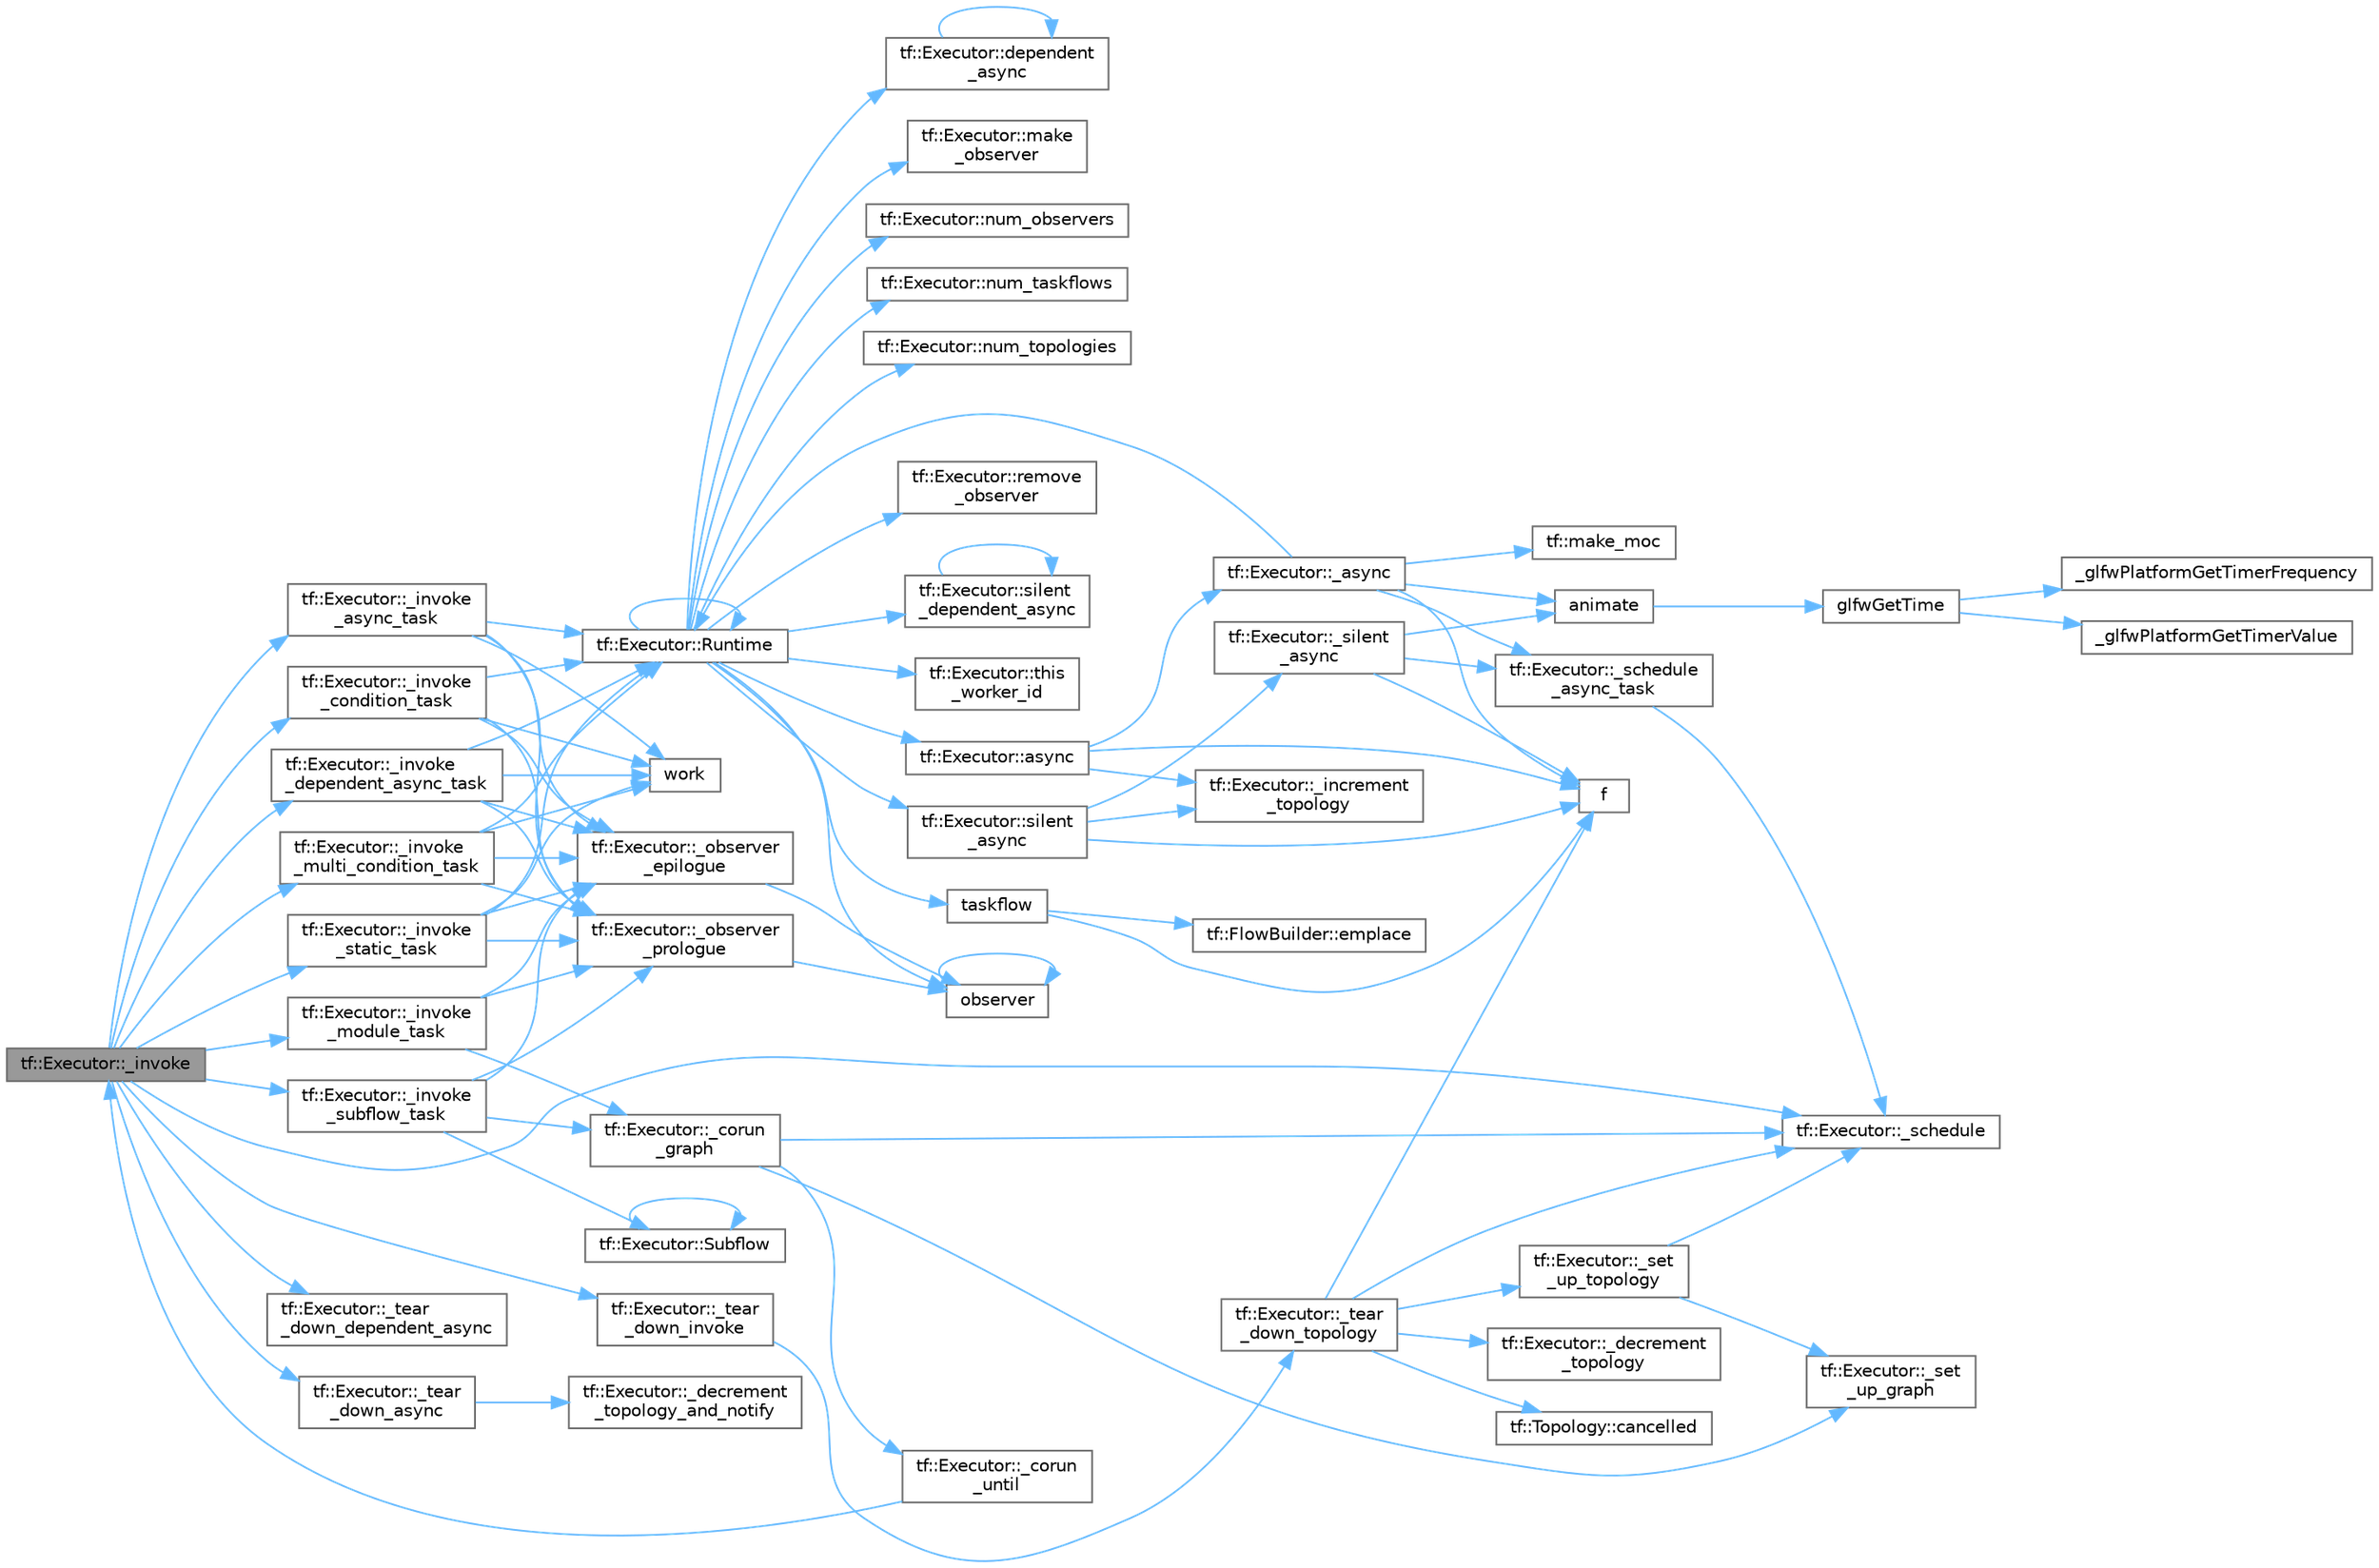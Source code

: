 digraph "tf::Executor::_invoke"
{
 // LATEX_PDF_SIZE
  bgcolor="transparent";
  edge [fontname=Helvetica,fontsize=10,labelfontname=Helvetica,labelfontsize=10];
  node [fontname=Helvetica,fontsize=10,shape=box,height=0.2,width=0.4];
  rankdir="LR";
  Node1 [id="Node000001",label="tf::Executor::_invoke",height=0.2,width=0.4,color="gray40", fillcolor="grey60", style="filled", fontcolor="black",tooltip=" "];
  Node1 -> Node2 [id="edge1_Node000001_Node000002",color="steelblue1",style="solid",tooltip=" "];
  Node2 [id="Node000002",label="tf::Executor::_invoke\l_async_task",height=0.2,width=0.4,color="grey40", fillcolor="white", style="filled",URL="$classtf_1_1_executor.html#a1d1b9bf8ed24dffff65d860ef1627ef3",tooltip=" "];
  Node2 -> Node3 [id="edge2_Node000002_Node000003",color="steelblue1",style="solid",tooltip=" "];
  Node3 [id="Node000003",label="tf::Executor::_observer\l_epilogue",height=0.2,width=0.4,color="grey40", fillcolor="white", style="filled",URL="$classtf_1_1_executor.html#a9cd8c1a72af4477bc0f9575b68ffb16a",tooltip=" "];
  Node3 -> Node4 [id="edge3_Node000003_Node000004",color="steelblue1",style="solid",tooltip=" "];
  Node4 [id="Node000004",label="observer",height=0.2,width=0.4,color="grey40", fillcolor="white", style="filled",URL="$test__basics_8cpp.html#ae362ef40752341c76d5edd1d99e46918",tooltip=" "];
  Node4 -> Node4 [id="edge4_Node000004_Node000004",color="steelblue1",style="solid",tooltip=" "];
  Node2 -> Node5 [id="edge5_Node000002_Node000005",color="steelblue1",style="solid",tooltip=" "];
  Node5 [id="Node000005",label="tf::Executor::_observer\l_prologue",height=0.2,width=0.4,color="grey40", fillcolor="white", style="filled",URL="$classtf_1_1_executor.html#ae023614977a19def9e04cf7212eab65b",tooltip=" "];
  Node5 -> Node4 [id="edge6_Node000005_Node000004",color="steelblue1",style="solid",tooltip=" "];
  Node2 -> Node6 [id="edge7_Node000002_Node000006",color="steelblue1",style="solid",tooltip=" "];
  Node6 [id="Node000006",label="tf::Executor::Runtime",height=0.2,width=0.4,color="grey40", fillcolor="white", style="filled",URL="$classtf_1_1_executor.html#a5b17fd70021887be0e396dd96f9dd5e3",tooltip=" "];
  Node6 -> Node7 [id="edge8_Node000006_Node000007",color="steelblue1",style="solid",tooltip=" "];
  Node7 [id="Node000007",label="tf::Executor::async",height=0.2,width=0.4,color="grey40", fillcolor="white", style="filled",URL="$classtf_1_1_executor.html#af960048056f7c6b5bc71f4f526f05df7",tooltip="creates a parameterized asynchronous task to run the given function"];
  Node7 -> Node8 [id="edge9_Node000007_Node000008",color="steelblue1",style="solid",tooltip=" "];
  Node8 [id="Node000008",label="tf::Executor::_async",height=0.2,width=0.4,color="grey40", fillcolor="white", style="filled",URL="$classtf_1_1_executor.html#ac568bd686aba3bedabe63b42c43d94a8",tooltip=" "];
  Node8 -> Node9 [id="edge10_Node000008_Node000009",color="steelblue1",style="solid",tooltip=" "];
  Node9 [id="Node000009",label="tf::Executor::_schedule\l_async_task",height=0.2,width=0.4,color="grey40", fillcolor="white", style="filled",URL="$classtf_1_1_executor.html#af5acda8c6e9a1564c9d665336ea091d0",tooltip=" "];
  Node9 -> Node10 [id="edge11_Node000009_Node000010",color="steelblue1",style="solid",tooltip=" "];
  Node10 [id="Node000010",label="tf::Executor::_schedule",height=0.2,width=0.4,color="grey40", fillcolor="white", style="filled",URL="$classtf_1_1_executor.html#ab8d98f12a62d10ad6cf1a4011a4d0034",tooltip=" "];
  Node8 -> Node11 [id="edge12_Node000008_Node000011",color="steelblue1",style="solid",tooltip=" "];
  Node11 [id="Node000011",label="animate",height=0.2,width=0.4,color="grey40", fillcolor="white", style="filled",URL="$gears_8c.html#af7a75874690301f56bcd3fa511ba39a8",tooltip=" "];
  Node11 -> Node12 [id="edge13_Node000011_Node000012",color="steelblue1",style="solid",tooltip=" "];
  Node12 [id="Node000012",label="glfwGetTime",height=0.2,width=0.4,color="grey40", fillcolor="white", style="filled",URL="$group__input.html#ga03d4a1039b8662c71eeb40beea8cb622",tooltip="Returns the GLFW time."];
  Node12 -> Node13 [id="edge14_Node000012_Node000013",color="steelblue1",style="solid",tooltip=" "];
  Node13 [id="Node000013",label="_glfwPlatformGetTimerFrequency",height=0.2,width=0.4,color="grey40", fillcolor="white", style="filled",URL="$posix__time_8c.html#ab3fe69b1eec5554114fe774623a15137",tooltip=" "];
  Node12 -> Node14 [id="edge15_Node000012_Node000014",color="steelblue1",style="solid",tooltip=" "];
  Node14 [id="Node000014",label="_glfwPlatformGetTimerValue",height=0.2,width=0.4,color="grey40", fillcolor="white", style="filled",URL="$posix__time_8c.html#a5ee7e09b380d3afdd3c2738b726a2a6e",tooltip=" "];
  Node8 -> Node15 [id="edge16_Node000008_Node000015",color="steelblue1",style="solid",tooltip=" "];
  Node15 [id="Node000015",label="f",height=0.2,width=0.4,color="grey40", fillcolor="white", style="filled",URL="$cxx11__tensor__map_8cpp.html#a7f507fea02198f6cb81c86640c7b1a4e",tooltip=" "];
  Node8 -> Node16 [id="edge17_Node000008_Node000016",color="steelblue1",style="solid",tooltip=" "];
  Node16 [id="Node000016",label="tf::make_moc",height=0.2,width=0.4,color="grey40", fillcolor="white", style="filled",URL="$namespacetf.html#a7ddc987133ce85bd85c883b9e113c71b",tooltip=" "];
  Node8 -> Node6 [id="edge18_Node000008_Node000006",color="steelblue1",style="solid",tooltip=" "];
  Node7 -> Node17 [id="edge19_Node000007_Node000017",color="steelblue1",style="solid",tooltip=" "];
  Node17 [id="Node000017",label="tf::Executor::_increment\l_topology",height=0.2,width=0.4,color="grey40", fillcolor="white", style="filled",URL="$classtf_1_1_executor.html#ab85dc42b3e9b18e4b975bd5e9a8c5e72",tooltip=" "];
  Node7 -> Node15 [id="edge20_Node000007_Node000015",color="steelblue1",style="solid",tooltip=" "];
  Node6 -> Node18 [id="edge21_Node000006_Node000018",color="steelblue1",style="solid",tooltip=" "];
  Node18 [id="Node000018",label="tf::Executor::dependent\l_async",height=0.2,width=0.4,color="grey40", fillcolor="white", style="filled",URL="$classtf_1_1_executor.html#aee02b63d3a91ad5ca5a1c0e71f3e128f",tooltip="runs the given function asynchronously when the given dependents finish"];
  Node18 -> Node18 [id="edge22_Node000018_Node000018",color="steelblue1",style="solid",tooltip=" "];
  Node6 -> Node19 [id="edge23_Node000006_Node000019",color="steelblue1",style="solid",tooltip=" "];
  Node19 [id="Node000019",label="tf::Executor::make\l_observer",height=0.2,width=0.4,color="grey40", fillcolor="white", style="filled",URL="$classtf_1_1_executor.html#aff77def96ae740d648dd84e571237c83",tooltip="constructs an observer to inspect the activities of worker threads"];
  Node6 -> Node20 [id="edge24_Node000006_Node000020",color="steelblue1",style="solid",tooltip=" "];
  Node20 [id="Node000020",label="tf::Executor::num_observers",height=0.2,width=0.4,color="grey40", fillcolor="white", style="filled",URL="$classtf_1_1_executor.html#affec621aae59d73fc188ef454008fda2",tooltip="queries the number of observers"];
  Node6 -> Node21 [id="edge25_Node000006_Node000021",color="steelblue1",style="solid",tooltip=" "];
  Node21 [id="Node000021",label="tf::Executor::num_taskflows",height=0.2,width=0.4,color="grey40", fillcolor="white", style="filled",URL="$classtf_1_1_executor.html#a5fb438dc0f7b9e1ae2fe3f240c82f174",tooltip="queries the number of running taskflows with moved ownership"];
  Node6 -> Node22 [id="edge26_Node000006_Node000022",color="steelblue1",style="solid",tooltip=" "];
  Node22 [id="Node000022",label="tf::Executor::num_topologies",height=0.2,width=0.4,color="grey40", fillcolor="white", style="filled",URL="$classtf_1_1_executor.html#a6d6c28ed58211e4c27a99571e5bf0b6c",tooltip="queries the number of running topologies at the time of this call"];
  Node6 -> Node4 [id="edge27_Node000006_Node000004",color="steelblue1",style="solid",tooltip=" "];
  Node6 -> Node23 [id="edge28_Node000006_Node000023",color="steelblue1",style="solid",tooltip=" "];
  Node23 [id="Node000023",label="tf::Executor::remove\l_observer",height=0.2,width=0.4,color="grey40", fillcolor="white", style="filled",URL="$classtf_1_1_executor.html#a31081f492c376f7b798de0e430534531",tooltip="removes an observer from the executor"];
  Node6 -> Node6 [id="edge29_Node000006_Node000006",color="steelblue1",style="solid",tooltip=" "];
  Node6 -> Node24 [id="edge30_Node000006_Node000024",color="steelblue1",style="solid",tooltip=" "];
  Node24 [id="Node000024",label="tf::Executor::silent\l_async",height=0.2,width=0.4,color="grey40", fillcolor="white", style="filled",URL="$classtf_1_1_executor.html#a0461cb2c459c9f9473c72af06af9c701",tooltip="similar to tf::Executor::async but does not return a future object"];
  Node24 -> Node17 [id="edge31_Node000024_Node000017",color="steelblue1",style="solid",tooltip=" "];
  Node24 -> Node25 [id="edge32_Node000024_Node000025",color="steelblue1",style="solid",tooltip=" "];
  Node25 [id="Node000025",label="tf::Executor::_silent\l_async",height=0.2,width=0.4,color="grey40", fillcolor="white", style="filled",URL="$classtf_1_1_executor.html#aa3b32388be14b03249de29bae34b7b52",tooltip=" "];
  Node25 -> Node9 [id="edge33_Node000025_Node000009",color="steelblue1",style="solid",tooltip=" "];
  Node25 -> Node11 [id="edge34_Node000025_Node000011",color="steelblue1",style="solid",tooltip=" "];
  Node25 -> Node15 [id="edge35_Node000025_Node000015",color="steelblue1",style="solid",tooltip=" "];
  Node24 -> Node15 [id="edge36_Node000024_Node000015",color="steelblue1",style="solid",tooltip=" "];
  Node6 -> Node26 [id="edge37_Node000006_Node000026",color="steelblue1",style="solid",tooltip=" "];
  Node26 [id="Node000026",label="tf::Executor::silent\l_dependent_async",height=0.2,width=0.4,color="grey40", fillcolor="white", style="filled",URL="$classtf_1_1_executor.html#a0e2d792f28136b8227b413d0c27d5c7f",tooltip="runs the given function asynchronously when the given dependents finish"];
  Node26 -> Node26 [id="edge38_Node000026_Node000026",color="steelblue1",style="solid",tooltip=" "];
  Node6 -> Node27 [id="edge39_Node000006_Node000027",color="steelblue1",style="solid",tooltip=" "];
  Node27 [id="Node000027",label="taskflow",height=0.2,width=0.4,color="grey40", fillcolor="white", style="filled",URL="$sandbox_2jacobi_2taskflow_8cpp.html#a47af48e377b7c0ac855c12acd5b69b1e",tooltip=" "];
  Node27 -> Node28 [id="edge40_Node000027_Node000028",color="steelblue1",style="solid",tooltip=" "];
  Node28 [id="Node000028",label="tf::FlowBuilder::emplace",height=0.2,width=0.4,color="grey40", fillcolor="white", style="filled",URL="$classtf_1_1_flow_builder.html#a60d7a666cab71ecfa3010b2efb0d6b57",tooltip="creates a static task"];
  Node27 -> Node15 [id="edge41_Node000027_Node000015",color="steelblue1",style="solid",tooltip=" "];
  Node6 -> Node29 [id="edge42_Node000006_Node000029",color="steelblue1",style="solid",tooltip=" "];
  Node29 [id="Node000029",label="tf::Executor::this\l_worker_id",height=0.2,width=0.4,color="grey40", fillcolor="white", style="filled",URL="$classtf_1_1_executor.html#a6487d589cb1f6b078b69fd3bb1082345",tooltip="queries the id of the caller thread in this executor"];
  Node2 -> Node30 [id="edge43_Node000002_Node000030",color="steelblue1",style="solid",tooltip=" "];
  Node30 [id="Node000030",label="work",height=0.2,width=0.4,color="grey40", fillcolor="white", style="filled",URL="$graph__pipeline_2levelgraph_8hpp.html#aa24fdf691a71c708fccdc6e29a805b42",tooltip=" "];
  Node1 -> Node31 [id="edge44_Node000001_Node000031",color="steelblue1",style="solid",tooltip=" "];
  Node31 [id="Node000031",label="tf::Executor::_invoke\l_condition_task",height=0.2,width=0.4,color="grey40", fillcolor="white", style="filled",URL="$classtf_1_1_executor.html#afa6be6aab23ff4b2a293a2245818916d",tooltip=" "];
  Node31 -> Node3 [id="edge45_Node000031_Node000003",color="steelblue1",style="solid",tooltip=" "];
  Node31 -> Node5 [id="edge46_Node000031_Node000005",color="steelblue1",style="solid",tooltip=" "];
  Node31 -> Node6 [id="edge47_Node000031_Node000006",color="steelblue1",style="solid",tooltip=" "];
  Node31 -> Node30 [id="edge48_Node000031_Node000030",color="steelblue1",style="solid",tooltip=" "];
  Node1 -> Node32 [id="edge49_Node000001_Node000032",color="steelblue1",style="solid",tooltip=" "];
  Node32 [id="Node000032",label="tf::Executor::_invoke\l_dependent_async_task",height=0.2,width=0.4,color="grey40", fillcolor="white", style="filled",URL="$classtf_1_1_executor.html#a776d2c0b21b8811c2f83abf45e3d0d90",tooltip=" "];
  Node32 -> Node3 [id="edge50_Node000032_Node000003",color="steelblue1",style="solid",tooltip=" "];
  Node32 -> Node5 [id="edge51_Node000032_Node000005",color="steelblue1",style="solid",tooltip=" "];
  Node32 -> Node6 [id="edge52_Node000032_Node000006",color="steelblue1",style="solid",tooltip=" "];
  Node32 -> Node30 [id="edge53_Node000032_Node000030",color="steelblue1",style="solid",tooltip=" "];
  Node1 -> Node33 [id="edge54_Node000001_Node000033",color="steelblue1",style="solid",tooltip=" "];
  Node33 [id="Node000033",label="tf::Executor::_invoke\l_module_task",height=0.2,width=0.4,color="grey40", fillcolor="white", style="filled",URL="$classtf_1_1_executor.html#a429fed7f063b23a633e1657a43f1fd0e",tooltip=" "];
  Node33 -> Node34 [id="edge55_Node000033_Node000034",color="steelblue1",style="solid",tooltip=" "];
  Node34 [id="Node000034",label="tf::Executor::_corun\l_graph",height=0.2,width=0.4,color="grey40", fillcolor="white", style="filled",URL="$classtf_1_1_executor.html#a6202243d809e524d196a9c0e3092ce41",tooltip=" "];
  Node34 -> Node35 [id="edge56_Node000034_Node000035",color="steelblue1",style="solid",tooltip=" "];
  Node35 [id="Node000035",label="tf::Executor::_corun\l_until",height=0.2,width=0.4,color="grey40", fillcolor="white", style="filled",URL="$classtf_1_1_executor.html#a43cdd198427b7be2827450f6ce8343af",tooltip=" "];
  Node35 -> Node1 [id="edge57_Node000035_Node000001",color="steelblue1",style="solid",tooltip=" "];
  Node34 -> Node10 [id="edge58_Node000034_Node000010",color="steelblue1",style="solid",tooltip=" "];
  Node34 -> Node36 [id="edge59_Node000034_Node000036",color="steelblue1",style="solid",tooltip=" "];
  Node36 [id="Node000036",label="tf::Executor::_set\l_up_graph",height=0.2,width=0.4,color="grey40", fillcolor="white", style="filled",URL="$classtf_1_1_executor.html#a9c5bd85f2a5a266ae9cd27e5aaf2f14e",tooltip=" "];
  Node33 -> Node3 [id="edge60_Node000033_Node000003",color="steelblue1",style="solid",tooltip=" "];
  Node33 -> Node5 [id="edge61_Node000033_Node000005",color="steelblue1",style="solid",tooltip=" "];
  Node1 -> Node37 [id="edge62_Node000001_Node000037",color="steelblue1",style="solid",tooltip=" "];
  Node37 [id="Node000037",label="tf::Executor::_invoke\l_multi_condition_task",height=0.2,width=0.4,color="grey40", fillcolor="white", style="filled",URL="$classtf_1_1_executor.html#a19b3f10d4eab40143d3f76b946ded252",tooltip=" "];
  Node37 -> Node3 [id="edge63_Node000037_Node000003",color="steelblue1",style="solid",tooltip=" "];
  Node37 -> Node5 [id="edge64_Node000037_Node000005",color="steelblue1",style="solid",tooltip=" "];
  Node37 -> Node6 [id="edge65_Node000037_Node000006",color="steelblue1",style="solid",tooltip=" "];
  Node37 -> Node30 [id="edge66_Node000037_Node000030",color="steelblue1",style="solid",tooltip=" "];
  Node1 -> Node38 [id="edge67_Node000001_Node000038",color="steelblue1",style="solid",tooltip=" "];
  Node38 [id="Node000038",label="tf::Executor::_invoke\l_static_task",height=0.2,width=0.4,color="grey40", fillcolor="white", style="filled",URL="$classtf_1_1_executor.html#ac243d2a08b5a4a75dd440dc063b886ce",tooltip=" "];
  Node38 -> Node3 [id="edge68_Node000038_Node000003",color="steelblue1",style="solid",tooltip=" "];
  Node38 -> Node5 [id="edge69_Node000038_Node000005",color="steelblue1",style="solid",tooltip=" "];
  Node38 -> Node6 [id="edge70_Node000038_Node000006",color="steelblue1",style="solid",tooltip=" "];
  Node38 -> Node30 [id="edge71_Node000038_Node000030",color="steelblue1",style="solid",tooltip=" "];
  Node1 -> Node39 [id="edge72_Node000001_Node000039",color="steelblue1",style="solid",tooltip=" "];
  Node39 [id="Node000039",label="tf::Executor::_invoke\l_subflow_task",height=0.2,width=0.4,color="grey40", fillcolor="white", style="filled",URL="$classtf_1_1_executor.html#a726a11d174f98f4200e0022a17ece959",tooltip=" "];
  Node39 -> Node34 [id="edge73_Node000039_Node000034",color="steelblue1",style="solid",tooltip=" "];
  Node39 -> Node3 [id="edge74_Node000039_Node000003",color="steelblue1",style="solid",tooltip=" "];
  Node39 -> Node5 [id="edge75_Node000039_Node000005",color="steelblue1",style="solid",tooltip=" "];
  Node39 -> Node40 [id="edge76_Node000039_Node000040",color="steelblue1",style="solid",tooltip=" "];
  Node40 [id="Node000040",label="tf::Executor::Subflow",height=0.2,width=0.4,color="grey40", fillcolor="white", style="filled",URL="$classtf_1_1_executor.html#a16f3b433d11b0607ff9824676c178027",tooltip=" "];
  Node40 -> Node40 [id="edge77_Node000040_Node000040",color="steelblue1",style="solid",tooltip=" "];
  Node1 -> Node10 [id="edge78_Node000001_Node000010",color="steelblue1",style="solid",tooltip=" "];
  Node1 -> Node41 [id="edge79_Node000001_Node000041",color="steelblue1",style="solid",tooltip=" "];
  Node41 [id="Node000041",label="tf::Executor::_tear\l_down_async",height=0.2,width=0.4,color="grey40", fillcolor="white", style="filled",URL="$classtf_1_1_executor.html#a42e7db3fc43e1c5479e30e8d83da9e74",tooltip=" "];
  Node41 -> Node42 [id="edge80_Node000041_Node000042",color="steelblue1",style="solid",tooltip=" "];
  Node42 [id="Node000042",label="tf::Executor::_decrement\l_topology_and_notify",height=0.2,width=0.4,color="grey40", fillcolor="white", style="filled",URL="$classtf_1_1_executor.html#a08945917285cd57d33efc99530fbd384",tooltip=" "];
  Node1 -> Node43 [id="edge81_Node000001_Node000043",color="steelblue1",style="solid",tooltip=" "];
  Node43 [id="Node000043",label="tf::Executor::_tear\l_down_dependent_async",height=0.2,width=0.4,color="grey40", fillcolor="white", style="filled",URL="$classtf_1_1_executor.html#a5a745396246598bb55acb9dd3a4b6c25",tooltip=" "];
  Node1 -> Node44 [id="edge82_Node000001_Node000044",color="steelblue1",style="solid",tooltip=" "];
  Node44 [id="Node000044",label="tf::Executor::_tear\l_down_invoke",height=0.2,width=0.4,color="grey40", fillcolor="white", style="filled",URL="$classtf_1_1_executor.html#a17fe8e0f32892cf2848611bca7566378",tooltip=" "];
  Node44 -> Node45 [id="edge83_Node000044_Node000045",color="steelblue1",style="solid",tooltip=" "];
  Node45 [id="Node000045",label="tf::Executor::_tear\l_down_topology",height=0.2,width=0.4,color="grey40", fillcolor="white", style="filled",URL="$classtf_1_1_executor.html#a76be884d38d1bb8f9b8bba488c901b4b",tooltip=" "];
  Node45 -> Node46 [id="edge84_Node000045_Node000046",color="steelblue1",style="solid",tooltip=" "];
  Node46 [id="Node000046",label="tf::Executor::_decrement\l_topology",height=0.2,width=0.4,color="grey40", fillcolor="white", style="filled",URL="$classtf_1_1_executor.html#a8728f22f6d177fad84ce667e02a7a3b9",tooltip=" "];
  Node45 -> Node10 [id="edge85_Node000045_Node000010",color="steelblue1",style="solid",tooltip=" "];
  Node45 -> Node47 [id="edge86_Node000045_Node000047",color="steelblue1",style="solid",tooltip=" "];
  Node47 [id="Node000047",label="tf::Executor::_set\l_up_topology",height=0.2,width=0.4,color="grey40", fillcolor="white", style="filled",URL="$classtf_1_1_executor.html#a723daf897c5d3d3517583cb4c62654ee",tooltip=" "];
  Node47 -> Node10 [id="edge87_Node000047_Node000010",color="steelblue1",style="solid",tooltip=" "];
  Node47 -> Node36 [id="edge88_Node000047_Node000036",color="steelblue1",style="solid",tooltip=" "];
  Node45 -> Node48 [id="edge89_Node000045_Node000048",color="steelblue1",style="solid",tooltip=" "];
  Node48 [id="Node000048",label="tf::Topology::cancelled",height=0.2,width=0.4,color="grey40", fillcolor="white", style="filled",URL="$classtf_1_1_topology.html#a5f3f05242bb1c9f2a168fc124fccec6f",tooltip=" "];
  Node45 -> Node15 [id="edge90_Node000045_Node000015",color="steelblue1",style="solid",tooltip=" "];
}
